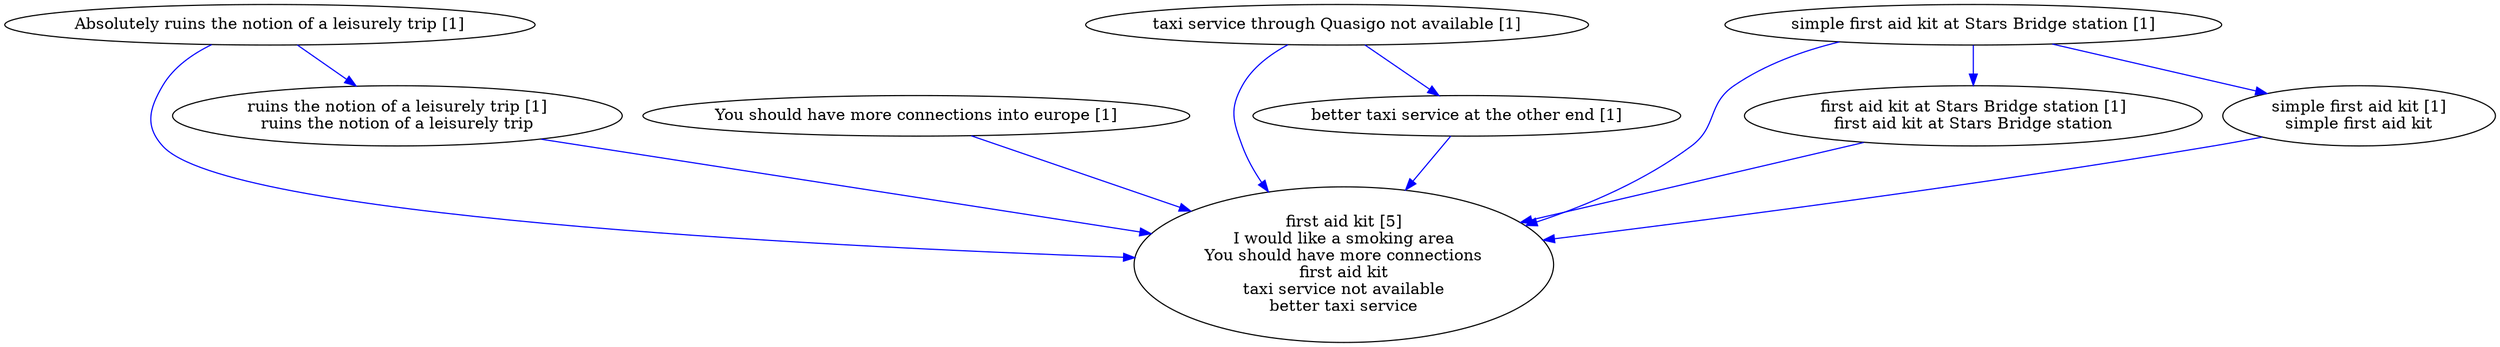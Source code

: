 digraph collapsedGraph {
"first aid kit [5]\nI would like a smoking area\nYou should have more connections\nfirst aid kit\ntaxi service not available\nbetter taxi service""Absolutely ruins the notion of a leisurely trip [1]""ruins the notion of a leisurely trip [1]\nruins the notion of a leisurely trip""You should have more connections into europe [1]""better taxi service at the other end [1]""simple first aid kit at Stars Bridge station [1]""first aid kit at Stars Bridge station [1]\nfirst aid kit at Stars Bridge station""simple first aid kit [1]\nsimple first aid kit""taxi service through Quasigo not available [1]""Absolutely ruins the notion of a leisurely trip [1]" -> "ruins the notion of a leisurely trip [1]\nruins the notion of a leisurely trip" [color=blue]
"ruins the notion of a leisurely trip [1]\nruins the notion of a leisurely trip" -> "first aid kit [5]\nI would like a smoking area\nYou should have more connections\nfirst aid kit\ntaxi service not available\nbetter taxi service" [color=blue]
"Absolutely ruins the notion of a leisurely trip [1]" -> "first aid kit [5]\nI would like a smoking area\nYou should have more connections\nfirst aid kit\ntaxi service not available\nbetter taxi service" [color=blue]
"You should have more connections into europe [1]" -> "first aid kit [5]\nI would like a smoking area\nYou should have more connections\nfirst aid kit\ntaxi service not available\nbetter taxi service" [color=blue]
"simple first aid kit at Stars Bridge station [1]" -> "first aid kit at Stars Bridge station [1]\nfirst aid kit at Stars Bridge station" [color=blue]
"simple first aid kit at Stars Bridge station [1]" -> "simple first aid kit [1]\nsimple first aid kit" [color=blue]
"simple first aid kit at Stars Bridge station [1]" -> "first aid kit [5]\nI would like a smoking area\nYou should have more connections\nfirst aid kit\ntaxi service not available\nbetter taxi service" [color=blue]
"first aid kit at Stars Bridge station [1]\nfirst aid kit at Stars Bridge station" -> "first aid kit [5]\nI would like a smoking area\nYou should have more connections\nfirst aid kit\ntaxi service not available\nbetter taxi service" [color=blue]
"simple first aid kit [1]\nsimple first aid kit" -> "first aid kit [5]\nI would like a smoking area\nYou should have more connections\nfirst aid kit\ntaxi service not available\nbetter taxi service" [color=blue]
"taxi service through Quasigo not available [1]" -> "better taxi service at the other end [1]" [color=blue]
"better taxi service at the other end [1]" -> "first aid kit [5]\nI would like a smoking area\nYou should have more connections\nfirst aid kit\ntaxi service not available\nbetter taxi service" [color=blue]
"taxi service through Quasigo not available [1]" -> "first aid kit [5]\nI would like a smoking area\nYou should have more connections\nfirst aid kit\ntaxi service not available\nbetter taxi service" [color=blue]
}